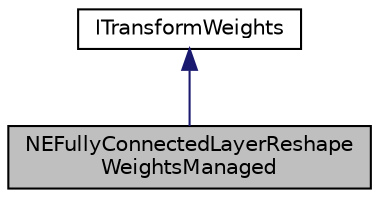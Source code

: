 digraph "NEFullyConnectedLayerReshapeWeightsManaged"
{
 // LATEX_PDF_SIZE
  edge [fontname="Helvetica",fontsize="10",labelfontname="Helvetica",labelfontsize="10"];
  node [fontname="Helvetica",fontsize="10",shape=record];
  Node1 [label="NEFullyConnectedLayerReshape\lWeightsManaged",height=0.2,width=0.4,color="black", fillcolor="grey75", style="filled", fontcolor="black",tooltip="Basic function to manage the reshape weights generated from NETranspose."];
  Node2 -> Node1 [dir="back",color="midnightblue",fontsize="10",style="solid",fontname="Helvetica"];
  Node2 [label="ITransformWeights",height=0.2,width=0.4,color="black", fillcolor="white", style="filled",URL="$classarm__compute_1_1_i_transform_weights.xhtml",tooltip="Weights tensor transform interface In order to identify the different reshape functions,..."];
}
